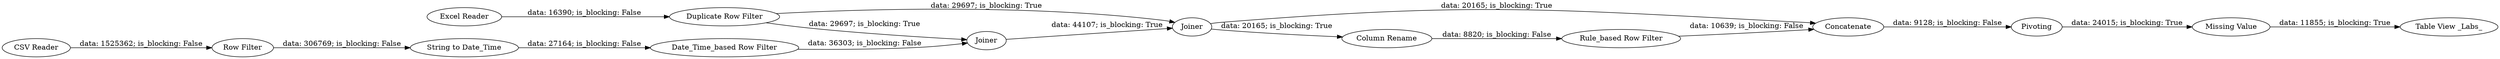 digraph {
	"-8989463769160453457_21" [label=Concatenate]
	"-8989463769160453457_13" [label=Pivoting]
	"-8989463769160453457_11" [label=Joiner]
	"-8989463769160453457_24" [label="Rule_based Row Filter"]
	"-8989463769160453457_14" [label="Missing Value"]
	"-8989463769160453457_12" [label="Row Filter"]
	"-8989463769160453457_1" [label="CSV Reader"]
	"-8989463769160453457_6" [label="String to Date_Time"]
	"-8989463769160453457_15" [label="Table View _Labs_"]
	"-8989463769160453457_9" [label=Joiner]
	"-8989463769160453457_2" [label="Excel Reader"]
	"-8989463769160453457_22" [label="Column Rename"]
	"-8989463769160453457_10" [label="Duplicate Row Filter"]
	"-8989463769160453457_7" [label="Date_Time_based Row Filter"]
	"-8989463769160453457_10" -> "-8989463769160453457_9" [label="data: 29697; is_blocking: True"]
	"-8989463769160453457_9" -> "-8989463769160453457_11" [label="data: 44107; is_blocking: True"]
	"-8989463769160453457_22" -> "-8989463769160453457_24" [label="data: 8820; is_blocking: False"]
	"-8989463769160453457_24" -> "-8989463769160453457_21" [label="data: 10639; is_blocking: False"]
	"-8989463769160453457_12" -> "-8989463769160453457_6" [label="data: 306769; is_blocking: False"]
	"-8989463769160453457_14" -> "-8989463769160453457_15" [label="data: 11855; is_blocking: True"]
	"-8989463769160453457_13" -> "-8989463769160453457_14" [label="data: 24015; is_blocking: True"]
	"-8989463769160453457_11" -> "-8989463769160453457_22" [label="data: 20165; is_blocking: True"]
	"-8989463769160453457_11" -> "-8989463769160453457_21" [label="data: 20165; is_blocking: True"]
	"-8989463769160453457_21" -> "-8989463769160453457_13" [label="data: 9128; is_blocking: False"]
	"-8989463769160453457_1" -> "-8989463769160453457_12" [label="data: 1525362; is_blocking: False"]
	"-8989463769160453457_7" -> "-8989463769160453457_9" [label="data: 36303; is_blocking: False"]
	"-8989463769160453457_2" -> "-8989463769160453457_10" [label="data: 16390; is_blocking: False"]
	"-8989463769160453457_6" -> "-8989463769160453457_7" [label="data: 27164; is_blocking: False"]
	"-8989463769160453457_10" -> "-8989463769160453457_11" [label="data: 29697; is_blocking: True"]
	rankdir=LR
}
